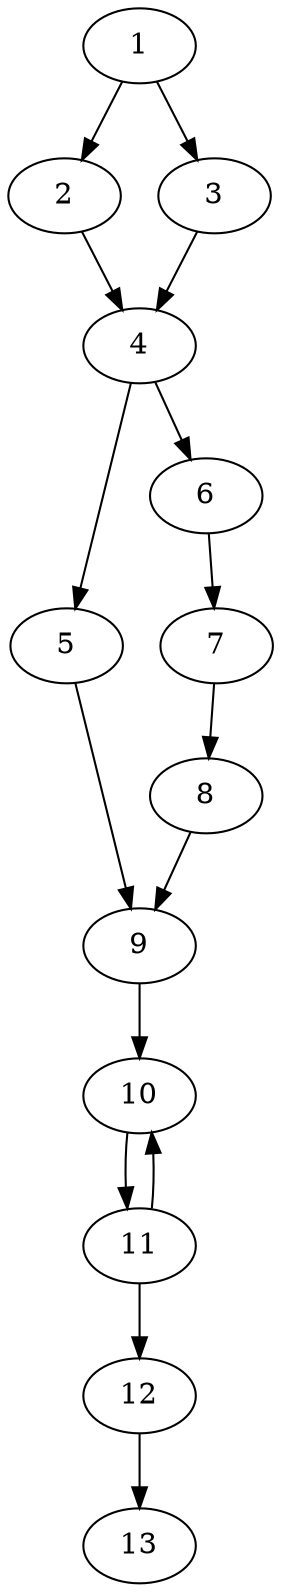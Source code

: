 strict digraph  {
1 [label=1];
2 [label=2];
3 [label=3];
4 [label=4];
5 [label=5];
6 [label=6];
7 [label=7];
8 [label=8];
9 [label=9];
10 [label=10];
11 [label=11];
12 [label=12];
13 [label=13];
1 -> 2;
1 -> 3;
2 -> 4;
3 -> 4;
4 -> 5;
4 -> 6;
5 -> 9;
6 -> 7;
7 -> 8;
8 -> 9;
9 -> 10;
10 -> 11;
11 -> 10;
11 -> 12;
12 -> 13;
}
